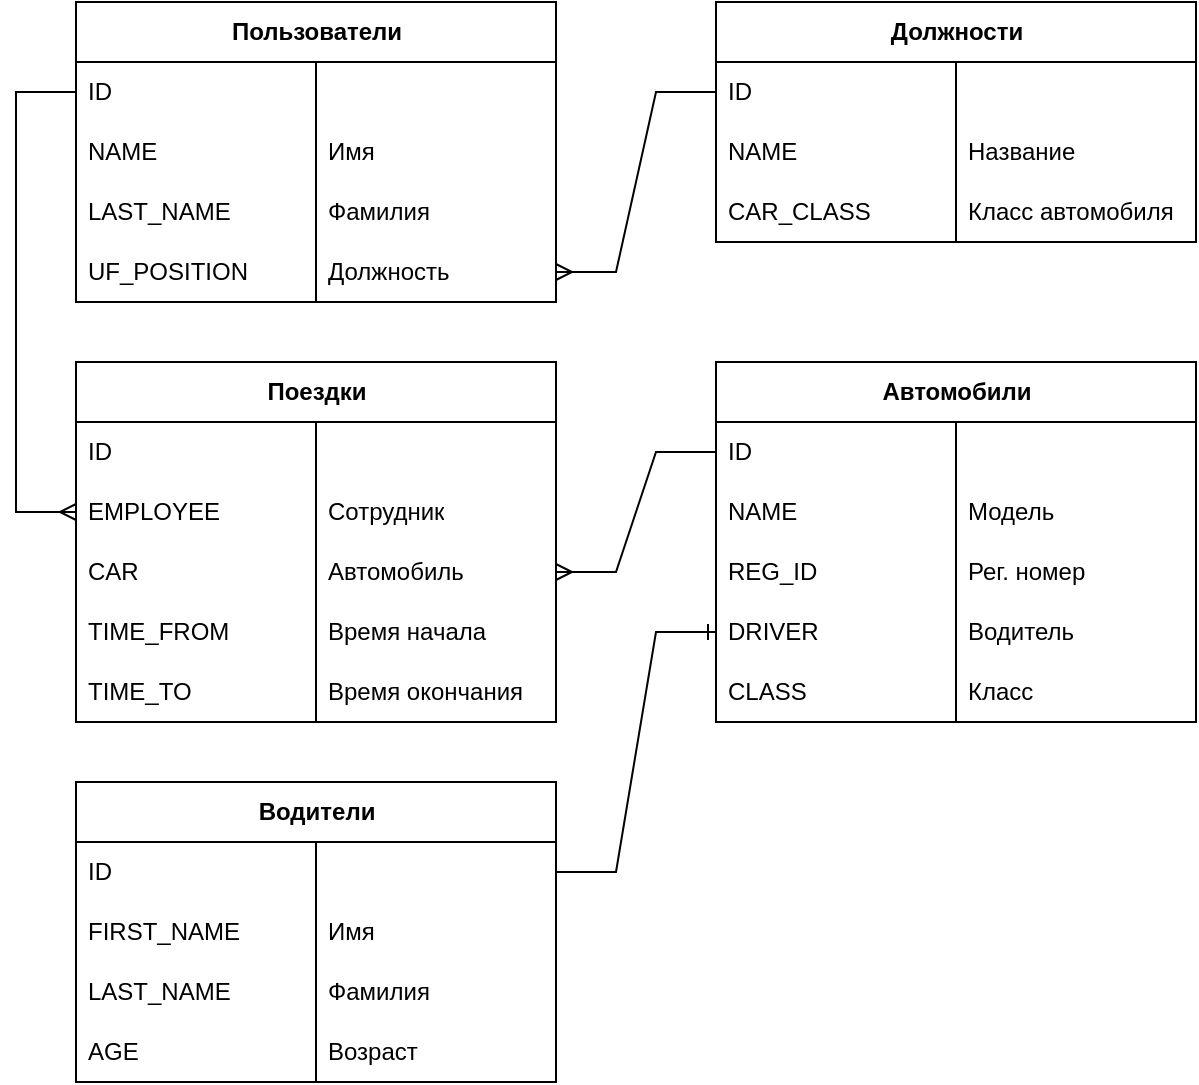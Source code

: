 <mxfile version="24.8.6">
  <diagram id="C5RBs43oDa-KdzZeNtuy" name="Page-1">
    <mxGraphModel dx="880" dy="447" grid="1" gridSize="10" guides="1" tooltips="1" connect="1" arrows="1" fold="1" page="1" pageScale="1" pageWidth="827" pageHeight="1169" math="0" shadow="0">
      <root>
        <mxCell id="WIyWlLk6GJQsqaUBKTNV-0" />
        <mxCell id="WIyWlLk6GJQsqaUBKTNV-1" parent="WIyWlLk6GJQsqaUBKTNV-0" />
        <mxCell id="cg3k74o7QOoz-_0S6fJX-32" value="" style="edgeStyle=entityRelationEdgeStyle;fontSize=12;html=1;endArrow=ERmany;rounded=0;exitX=0;exitY=0.5;exitDx=0;exitDy=0;entryX=1;entryY=0.5;entryDx=0;entryDy=0;" parent="WIyWlLk6GJQsqaUBKTNV-1" source="tlSmDiJBNasIJhdD1bSq-60" target="tlSmDiJBNasIJhdD1bSq-56" edge="1">
          <mxGeometry width="100" height="100" relative="1" as="geometry">
            <mxPoint x="440" y="650" as="sourcePoint" />
            <mxPoint x="450" y="720" as="targetPoint" />
          </mxGeometry>
        </mxCell>
        <mxCell id="cg3k74o7QOoz-_0S6fJX-40" value="" style="edgeStyle=entityRelationEdgeStyle;fontSize=12;html=1;endArrow=ERmany;rounded=0;exitX=0;exitY=0.5;exitDx=0;exitDy=0;entryX=1;entryY=0.5;entryDx=0;entryDy=0;" parent="WIyWlLk6GJQsqaUBKTNV-1" source="tlSmDiJBNasIJhdD1bSq-74" target="tlSmDiJBNasIJhdD1bSq-97" edge="1">
          <mxGeometry width="100" height="100" relative="1" as="geometry">
            <mxPoint x="500" y="390" as="sourcePoint" />
            <mxPoint x="410" y="465" as="targetPoint" />
          </mxGeometry>
        </mxCell>
        <mxCell id="cg3k74o7QOoz-_0S6fJX-44" value="" style="edgeStyle=orthogonalEdgeStyle;fontSize=12;html=1;endArrow=ERmany;rounded=0;jumpStyle=none;exitX=0;exitY=0.5;exitDx=0;exitDy=0;entryX=0;entryY=0.5;entryDx=0;entryDy=0;" parent="WIyWlLk6GJQsqaUBKTNV-1" source="tlSmDiJBNasIJhdD1bSq-30" target="tlSmDiJBNasIJhdD1bSq-94" edge="1">
          <mxGeometry width="100" height="100" relative="1" as="geometry">
            <mxPoint x="150" y="493" as="sourcePoint" />
            <mxPoint x="130" y="520" as="targetPoint" />
            <Array as="points">
              <mxPoint x="170" y="125" />
              <mxPoint x="170" y="335" />
            </Array>
          </mxGeometry>
        </mxCell>
        <mxCell id="tlSmDiJBNasIJhdD1bSq-26" value="Пользователи" style="shape=table;startSize=30;container=1;collapsible=1;childLayout=tableLayout;fixedRows=1;rowLines=0;fontStyle=1;align=center;resizeLast=1;html=1;" parent="WIyWlLk6GJQsqaUBKTNV-1" vertex="1">
          <mxGeometry x="200" y="80" width="240" height="150" as="geometry" />
        </mxCell>
        <mxCell id="tlSmDiJBNasIJhdD1bSq-30" value="" style="shape=tableRow;horizontal=0;startSize=0;swimlaneHead=0;swimlaneBody=0;fillColor=none;collapsible=0;dropTarget=0;points=[[0,0.5],[1,0.5]];portConstraint=eastwest;top=0;left=0;right=0;bottom=0;" parent="tlSmDiJBNasIJhdD1bSq-26" vertex="1">
          <mxGeometry y="30" width="240" height="30" as="geometry" />
        </mxCell>
        <mxCell id="tlSmDiJBNasIJhdD1bSq-31" value="ID" style="shape=partialRectangle;connectable=0;fillColor=none;top=0;left=0;bottom=0;right=0;editable=1;overflow=hidden;whiteSpace=wrap;html=1;align=left;spacingLeft=4;" parent="tlSmDiJBNasIJhdD1bSq-30" vertex="1">
          <mxGeometry width="120" height="30" as="geometry">
            <mxRectangle width="120" height="30" as="alternateBounds" />
          </mxGeometry>
        </mxCell>
        <mxCell id="tlSmDiJBNasIJhdD1bSq-32" value="" style="shape=partialRectangle;connectable=0;fillColor=none;top=0;left=0;bottom=0;right=0;align=left;spacingLeft=4;overflow=hidden;whiteSpace=wrap;html=1;" parent="tlSmDiJBNasIJhdD1bSq-30" vertex="1">
          <mxGeometry x="120" width="120" height="30" as="geometry">
            <mxRectangle width="120" height="30" as="alternateBounds" />
          </mxGeometry>
        </mxCell>
        <mxCell id="tlSmDiJBNasIJhdD1bSq-33" value="" style="shape=tableRow;horizontal=0;startSize=0;swimlaneHead=0;swimlaneBody=0;fillColor=none;collapsible=0;dropTarget=0;points=[[0,0.5],[1,0.5]];portConstraint=eastwest;top=0;left=0;right=0;bottom=0;" parent="tlSmDiJBNasIJhdD1bSq-26" vertex="1">
          <mxGeometry y="60" width="240" height="30" as="geometry" />
        </mxCell>
        <mxCell id="tlSmDiJBNasIJhdD1bSq-34" value="NAME" style="shape=partialRectangle;connectable=0;fillColor=none;top=0;left=0;bottom=0;right=0;editable=1;overflow=hidden;whiteSpace=wrap;html=1;align=left;spacingLeft=4;" parent="tlSmDiJBNasIJhdD1bSq-33" vertex="1">
          <mxGeometry width="120" height="30" as="geometry">
            <mxRectangle width="120" height="30" as="alternateBounds" />
          </mxGeometry>
        </mxCell>
        <mxCell id="tlSmDiJBNasIJhdD1bSq-35" value="Имя" style="shape=partialRectangle;connectable=0;fillColor=none;top=0;left=0;bottom=0;right=0;align=left;spacingLeft=4;overflow=hidden;whiteSpace=wrap;html=1;" parent="tlSmDiJBNasIJhdD1bSq-33" vertex="1">
          <mxGeometry x="120" width="120" height="30" as="geometry">
            <mxRectangle width="120" height="30" as="alternateBounds" />
          </mxGeometry>
        </mxCell>
        <mxCell id="tlSmDiJBNasIJhdD1bSq-36" value="" style="shape=tableRow;horizontal=0;startSize=0;swimlaneHead=0;swimlaneBody=0;fillColor=none;collapsible=0;dropTarget=0;points=[[0,0.5],[1,0.5]];portConstraint=eastwest;top=0;left=0;right=0;bottom=0;" parent="tlSmDiJBNasIJhdD1bSq-26" vertex="1">
          <mxGeometry y="90" width="240" height="30" as="geometry" />
        </mxCell>
        <mxCell id="tlSmDiJBNasIJhdD1bSq-37" value="LAST_NAME" style="shape=partialRectangle;connectable=0;fillColor=none;top=0;left=0;bottom=0;right=0;editable=1;overflow=hidden;whiteSpace=wrap;html=1;align=left;spacingLeft=4;" parent="tlSmDiJBNasIJhdD1bSq-36" vertex="1">
          <mxGeometry width="120" height="30" as="geometry">
            <mxRectangle width="120" height="30" as="alternateBounds" />
          </mxGeometry>
        </mxCell>
        <mxCell id="tlSmDiJBNasIJhdD1bSq-38" value="Фамилия" style="shape=partialRectangle;connectable=0;fillColor=none;top=0;left=0;bottom=0;right=0;align=left;spacingLeft=4;overflow=hidden;whiteSpace=wrap;html=1;" parent="tlSmDiJBNasIJhdD1bSq-36" vertex="1">
          <mxGeometry x="120" width="120" height="30" as="geometry">
            <mxRectangle width="120" height="30" as="alternateBounds" />
          </mxGeometry>
        </mxCell>
        <mxCell id="tlSmDiJBNasIJhdD1bSq-56" value="" style="shape=tableRow;horizontal=0;startSize=0;swimlaneHead=0;swimlaneBody=0;fillColor=none;collapsible=0;dropTarget=0;points=[[0,0.5],[1,0.5]];portConstraint=eastwest;top=0;left=0;right=0;bottom=0;" parent="tlSmDiJBNasIJhdD1bSq-26" vertex="1">
          <mxGeometry y="120" width="240" height="30" as="geometry" />
        </mxCell>
        <mxCell id="tlSmDiJBNasIJhdD1bSq-57" value="UF_POSITION" style="shape=partialRectangle;connectable=0;fillColor=none;top=0;left=0;bottom=0;right=0;fontStyle=0;overflow=hidden;whiteSpace=wrap;html=1;align=left;spacingLeft=4;" parent="tlSmDiJBNasIJhdD1bSq-56" vertex="1">
          <mxGeometry width="120" height="30" as="geometry">
            <mxRectangle width="120" height="30" as="alternateBounds" />
          </mxGeometry>
        </mxCell>
        <mxCell id="tlSmDiJBNasIJhdD1bSq-58" value="Должность" style="shape=partialRectangle;connectable=0;fillColor=none;top=0;left=0;bottom=0;right=0;align=left;spacingLeft=4;fontStyle=0;overflow=hidden;whiteSpace=wrap;html=1;" parent="tlSmDiJBNasIJhdD1bSq-56" vertex="1">
          <mxGeometry x="120" width="120" height="30" as="geometry">
            <mxRectangle width="120" height="30" as="alternateBounds" />
          </mxGeometry>
        </mxCell>
        <mxCell id="tlSmDiJBNasIJhdD1bSq-59" value="Должности" style="shape=table;startSize=30;container=1;collapsible=1;childLayout=tableLayout;fixedRows=1;rowLines=0;fontStyle=1;align=center;resizeLast=1;html=1;" parent="WIyWlLk6GJQsqaUBKTNV-1" vertex="1">
          <mxGeometry x="520" y="80" width="240" height="120" as="geometry" />
        </mxCell>
        <mxCell id="tlSmDiJBNasIJhdD1bSq-60" value="" style="shape=tableRow;horizontal=0;startSize=0;swimlaneHead=0;swimlaneBody=0;fillColor=none;collapsible=0;dropTarget=0;points=[[0,0.5],[1,0.5]];portConstraint=eastwest;top=0;left=0;right=0;bottom=0;" parent="tlSmDiJBNasIJhdD1bSq-59" vertex="1">
          <mxGeometry y="30" width="240" height="30" as="geometry" />
        </mxCell>
        <mxCell id="tlSmDiJBNasIJhdD1bSq-61" value="ID" style="shape=partialRectangle;connectable=0;fillColor=none;top=0;left=0;bottom=0;right=0;editable=1;overflow=hidden;whiteSpace=wrap;html=1;align=left;spacingLeft=4;" parent="tlSmDiJBNasIJhdD1bSq-60" vertex="1">
          <mxGeometry width="120" height="30" as="geometry">
            <mxRectangle width="120" height="30" as="alternateBounds" />
          </mxGeometry>
        </mxCell>
        <mxCell id="tlSmDiJBNasIJhdD1bSq-62" value="" style="shape=partialRectangle;connectable=0;fillColor=none;top=0;left=0;bottom=0;right=0;align=left;spacingLeft=4;overflow=hidden;whiteSpace=wrap;html=1;" parent="tlSmDiJBNasIJhdD1bSq-60" vertex="1">
          <mxGeometry x="120" width="120" height="30" as="geometry">
            <mxRectangle width="120" height="30" as="alternateBounds" />
          </mxGeometry>
        </mxCell>
        <mxCell id="tlSmDiJBNasIJhdD1bSq-63" value="" style="shape=tableRow;horizontal=0;startSize=0;swimlaneHead=0;swimlaneBody=0;fillColor=none;collapsible=0;dropTarget=0;points=[[0,0.5],[1,0.5]];portConstraint=eastwest;top=0;left=0;right=0;bottom=0;" parent="tlSmDiJBNasIJhdD1bSq-59" vertex="1">
          <mxGeometry y="60" width="240" height="30" as="geometry" />
        </mxCell>
        <mxCell id="tlSmDiJBNasIJhdD1bSq-64" value="NAME" style="shape=partialRectangle;connectable=0;fillColor=none;top=0;left=0;bottom=0;right=0;editable=1;overflow=hidden;whiteSpace=wrap;html=1;align=left;spacingLeft=4;" parent="tlSmDiJBNasIJhdD1bSq-63" vertex="1">
          <mxGeometry width="120" height="30" as="geometry">
            <mxRectangle width="120" height="30" as="alternateBounds" />
          </mxGeometry>
        </mxCell>
        <mxCell id="tlSmDiJBNasIJhdD1bSq-65" value="Название" style="shape=partialRectangle;connectable=0;fillColor=none;top=0;left=0;bottom=0;right=0;align=left;spacingLeft=4;overflow=hidden;whiteSpace=wrap;html=1;" parent="tlSmDiJBNasIJhdD1bSq-63" vertex="1">
          <mxGeometry x="120" width="120" height="30" as="geometry">
            <mxRectangle width="120" height="30" as="alternateBounds" />
          </mxGeometry>
        </mxCell>
        <mxCell id="tlSmDiJBNasIJhdD1bSq-66" value="" style="shape=tableRow;horizontal=0;startSize=0;swimlaneHead=0;swimlaneBody=0;fillColor=none;collapsible=0;dropTarget=0;points=[[0,0.5],[1,0.5]];portConstraint=eastwest;top=0;left=0;right=0;bottom=0;" parent="tlSmDiJBNasIJhdD1bSq-59" vertex="1">
          <mxGeometry y="90" width="240" height="30" as="geometry" />
        </mxCell>
        <mxCell id="tlSmDiJBNasIJhdD1bSq-67" value="CAR_CLASS" style="shape=partialRectangle;connectable=0;fillColor=none;top=0;left=0;bottom=0;right=0;editable=1;overflow=hidden;whiteSpace=wrap;html=1;align=left;spacingLeft=4;" parent="tlSmDiJBNasIJhdD1bSq-66" vertex="1">
          <mxGeometry width="120" height="30" as="geometry">
            <mxRectangle width="120" height="30" as="alternateBounds" />
          </mxGeometry>
        </mxCell>
        <mxCell id="tlSmDiJBNasIJhdD1bSq-68" value="Класс автомобиля" style="shape=partialRectangle;connectable=0;fillColor=none;top=0;left=0;bottom=0;right=0;align=left;spacingLeft=4;overflow=hidden;whiteSpace=wrap;html=1;" parent="tlSmDiJBNasIJhdD1bSq-66" vertex="1">
          <mxGeometry x="120" width="120" height="30" as="geometry">
            <mxRectangle width="120" height="30" as="alternateBounds" />
          </mxGeometry>
        </mxCell>
        <mxCell id="tlSmDiJBNasIJhdD1bSq-73" value="&lt;div&gt;Автомобили&lt;/div&gt;" style="shape=table;startSize=30;container=1;collapsible=1;childLayout=tableLayout;fixedRows=1;rowLines=0;fontStyle=1;align=center;resizeLast=1;html=1;" parent="WIyWlLk6GJQsqaUBKTNV-1" vertex="1">
          <mxGeometry x="520" y="260" width="240" height="180" as="geometry" />
        </mxCell>
        <mxCell id="tlSmDiJBNasIJhdD1bSq-74" value="" style="shape=tableRow;horizontal=0;startSize=0;swimlaneHead=0;swimlaneBody=0;fillColor=none;collapsible=0;dropTarget=0;points=[[0,0.5],[1,0.5]];portConstraint=eastwest;top=0;left=0;right=0;bottom=0;" parent="tlSmDiJBNasIJhdD1bSq-73" vertex="1">
          <mxGeometry y="30" width="240" height="30" as="geometry" />
        </mxCell>
        <mxCell id="tlSmDiJBNasIJhdD1bSq-75" value="ID" style="shape=partialRectangle;connectable=0;fillColor=none;top=0;left=0;bottom=0;right=0;editable=1;overflow=hidden;whiteSpace=wrap;html=1;align=left;spacingLeft=4;" parent="tlSmDiJBNasIJhdD1bSq-74" vertex="1">
          <mxGeometry width="120" height="30" as="geometry">
            <mxRectangle width="120" height="30" as="alternateBounds" />
          </mxGeometry>
        </mxCell>
        <mxCell id="tlSmDiJBNasIJhdD1bSq-76" value="" style="shape=partialRectangle;connectable=0;fillColor=none;top=0;left=0;bottom=0;right=0;align=left;spacingLeft=4;overflow=hidden;whiteSpace=wrap;html=1;" parent="tlSmDiJBNasIJhdD1bSq-74" vertex="1">
          <mxGeometry x="120" width="120" height="30" as="geometry">
            <mxRectangle width="120" height="30" as="alternateBounds" />
          </mxGeometry>
        </mxCell>
        <mxCell id="tlSmDiJBNasIJhdD1bSq-77" value="" style="shape=tableRow;horizontal=0;startSize=0;swimlaneHead=0;swimlaneBody=0;fillColor=none;collapsible=0;dropTarget=0;points=[[0,0.5],[1,0.5]];portConstraint=eastwest;top=0;left=0;right=0;bottom=0;" parent="tlSmDiJBNasIJhdD1bSq-73" vertex="1">
          <mxGeometry y="60" width="240" height="30" as="geometry" />
        </mxCell>
        <mxCell id="tlSmDiJBNasIJhdD1bSq-78" value="NAME" style="shape=partialRectangle;connectable=0;fillColor=none;top=0;left=0;bottom=0;right=0;editable=1;overflow=hidden;whiteSpace=wrap;html=1;align=left;spacingLeft=4;" parent="tlSmDiJBNasIJhdD1bSq-77" vertex="1">
          <mxGeometry width="120" height="30" as="geometry">
            <mxRectangle width="120" height="30" as="alternateBounds" />
          </mxGeometry>
        </mxCell>
        <mxCell id="tlSmDiJBNasIJhdD1bSq-79" value="Модель" style="shape=partialRectangle;connectable=0;fillColor=none;top=0;left=0;bottom=0;right=0;align=left;spacingLeft=4;overflow=hidden;whiteSpace=wrap;html=1;" parent="tlSmDiJBNasIJhdD1bSq-77" vertex="1">
          <mxGeometry x="120" width="120" height="30" as="geometry">
            <mxRectangle width="120" height="30" as="alternateBounds" />
          </mxGeometry>
        </mxCell>
        <mxCell id="tlSmDiJBNasIJhdD1bSq-80" value="" style="shape=tableRow;horizontal=0;startSize=0;swimlaneHead=0;swimlaneBody=0;fillColor=none;collapsible=0;dropTarget=0;points=[[0,0.5],[1,0.5]];portConstraint=eastwest;top=0;left=0;right=0;bottom=0;" parent="tlSmDiJBNasIJhdD1bSq-73" vertex="1">
          <mxGeometry y="90" width="240" height="30" as="geometry" />
        </mxCell>
        <mxCell id="tlSmDiJBNasIJhdD1bSq-81" value="REG_ID" style="shape=partialRectangle;connectable=0;fillColor=none;top=0;left=0;bottom=0;right=0;editable=1;overflow=hidden;whiteSpace=wrap;html=1;align=left;spacingLeft=4;" parent="tlSmDiJBNasIJhdD1bSq-80" vertex="1">
          <mxGeometry width="120" height="30" as="geometry">
            <mxRectangle width="120" height="30" as="alternateBounds" />
          </mxGeometry>
        </mxCell>
        <mxCell id="tlSmDiJBNasIJhdD1bSq-82" value="Рег. номер" style="shape=partialRectangle;connectable=0;fillColor=none;top=0;left=0;bottom=0;right=0;align=left;spacingLeft=4;overflow=hidden;whiteSpace=wrap;html=1;" parent="tlSmDiJBNasIJhdD1bSq-80" vertex="1">
          <mxGeometry x="120" width="120" height="30" as="geometry">
            <mxRectangle width="120" height="30" as="alternateBounds" />
          </mxGeometry>
        </mxCell>
        <mxCell id="tlSmDiJBNasIJhdD1bSq-84" value="" style="shape=tableRow;horizontal=0;startSize=0;swimlaneHead=0;swimlaneBody=0;fillColor=none;collapsible=0;dropTarget=0;points=[[0,0.5],[1,0.5]];portConstraint=eastwest;top=0;left=0;right=0;bottom=0;" parent="tlSmDiJBNasIJhdD1bSq-73" vertex="1">
          <mxGeometry y="120" width="240" height="30" as="geometry" />
        </mxCell>
        <mxCell id="tlSmDiJBNasIJhdD1bSq-85" value="DRIVER" style="shape=partialRectangle;connectable=0;fillColor=none;top=0;left=0;bottom=0;right=0;fontStyle=0;overflow=hidden;whiteSpace=wrap;html=1;align=left;spacingLeft=4;" parent="tlSmDiJBNasIJhdD1bSq-84" vertex="1">
          <mxGeometry width="120" height="30" as="geometry">
            <mxRectangle width="120" height="30" as="alternateBounds" />
          </mxGeometry>
        </mxCell>
        <mxCell id="tlSmDiJBNasIJhdD1bSq-86" value="Водитель" style="shape=partialRectangle;connectable=0;fillColor=none;top=0;left=0;bottom=0;right=0;align=left;spacingLeft=4;fontStyle=0;overflow=hidden;whiteSpace=wrap;html=1;" parent="tlSmDiJBNasIJhdD1bSq-84" vertex="1">
          <mxGeometry x="120" width="120" height="30" as="geometry">
            <mxRectangle width="120" height="30" as="alternateBounds" />
          </mxGeometry>
        </mxCell>
        <mxCell id="tlSmDiJBNasIJhdD1bSq-87" value="" style="shape=tableRow;horizontal=0;startSize=0;swimlaneHead=0;swimlaneBody=0;fillColor=none;collapsible=0;dropTarget=0;points=[[0,0.5],[1,0.5]];portConstraint=eastwest;top=0;left=0;right=0;bottom=0;" parent="tlSmDiJBNasIJhdD1bSq-73" vertex="1">
          <mxGeometry y="150" width="240" height="30" as="geometry" />
        </mxCell>
        <mxCell id="tlSmDiJBNasIJhdD1bSq-88" value="CLASS" style="shape=partialRectangle;connectable=0;fillColor=none;top=0;left=0;bottom=0;right=0;fontStyle=0;overflow=hidden;whiteSpace=wrap;html=1;align=left;spacingLeft=4;" parent="tlSmDiJBNasIJhdD1bSq-87" vertex="1">
          <mxGeometry width="120" height="30" as="geometry">
            <mxRectangle width="120" height="30" as="alternateBounds" />
          </mxGeometry>
        </mxCell>
        <mxCell id="tlSmDiJBNasIJhdD1bSq-89" value="Класс" style="shape=partialRectangle;connectable=0;fillColor=none;top=0;left=0;bottom=0;right=0;align=left;spacingLeft=4;fontStyle=0;overflow=hidden;whiteSpace=wrap;html=1;" parent="tlSmDiJBNasIJhdD1bSq-87" vertex="1">
          <mxGeometry x="120" width="120" height="30" as="geometry">
            <mxRectangle width="120" height="30" as="alternateBounds" />
          </mxGeometry>
        </mxCell>
        <mxCell id="tlSmDiJBNasIJhdD1bSq-90" value="Поездки" style="shape=table;startSize=30;container=1;collapsible=1;childLayout=tableLayout;fixedRows=1;rowLines=0;fontStyle=1;align=center;resizeLast=1;html=1;" parent="WIyWlLk6GJQsqaUBKTNV-1" vertex="1">
          <mxGeometry x="200" y="260" width="240" height="180" as="geometry" />
        </mxCell>
        <mxCell id="tlSmDiJBNasIJhdD1bSq-91" value="" style="shape=tableRow;horizontal=0;startSize=0;swimlaneHead=0;swimlaneBody=0;fillColor=none;collapsible=0;dropTarget=0;points=[[0,0.5],[1,0.5]];portConstraint=eastwest;top=0;left=0;right=0;bottom=0;" parent="tlSmDiJBNasIJhdD1bSq-90" vertex="1">
          <mxGeometry y="30" width="240" height="30" as="geometry" />
        </mxCell>
        <mxCell id="tlSmDiJBNasIJhdD1bSq-92" value="ID" style="shape=partialRectangle;connectable=0;fillColor=none;top=0;left=0;bottom=0;right=0;editable=1;overflow=hidden;whiteSpace=wrap;html=1;align=left;spacingLeft=4;" parent="tlSmDiJBNasIJhdD1bSq-91" vertex="1">
          <mxGeometry width="120" height="30" as="geometry">
            <mxRectangle width="120" height="30" as="alternateBounds" />
          </mxGeometry>
        </mxCell>
        <mxCell id="tlSmDiJBNasIJhdD1bSq-93" value="" style="shape=partialRectangle;connectable=0;fillColor=none;top=0;left=0;bottom=0;right=0;align=left;spacingLeft=4;overflow=hidden;whiteSpace=wrap;html=1;" parent="tlSmDiJBNasIJhdD1bSq-91" vertex="1">
          <mxGeometry x="120" width="120" height="30" as="geometry">
            <mxRectangle width="120" height="30" as="alternateBounds" />
          </mxGeometry>
        </mxCell>
        <mxCell id="tlSmDiJBNasIJhdD1bSq-94" value="" style="shape=tableRow;horizontal=0;startSize=0;swimlaneHead=0;swimlaneBody=0;fillColor=none;collapsible=0;dropTarget=0;points=[[0,0.5],[1,0.5]];portConstraint=eastwest;top=0;left=0;right=0;bottom=0;" parent="tlSmDiJBNasIJhdD1bSq-90" vertex="1">
          <mxGeometry y="60" width="240" height="30" as="geometry" />
        </mxCell>
        <mxCell id="tlSmDiJBNasIJhdD1bSq-95" value="EMPLOYEE" style="shape=partialRectangle;connectable=0;fillColor=none;top=0;left=0;bottom=0;right=0;editable=1;overflow=hidden;whiteSpace=wrap;html=1;align=left;spacingLeft=4;" parent="tlSmDiJBNasIJhdD1bSq-94" vertex="1">
          <mxGeometry width="120" height="30" as="geometry">
            <mxRectangle width="120" height="30" as="alternateBounds" />
          </mxGeometry>
        </mxCell>
        <mxCell id="tlSmDiJBNasIJhdD1bSq-96" value="Сотрудник" style="shape=partialRectangle;connectable=0;fillColor=none;top=0;left=0;bottom=0;right=0;align=left;spacingLeft=4;overflow=hidden;whiteSpace=wrap;html=1;" parent="tlSmDiJBNasIJhdD1bSq-94" vertex="1">
          <mxGeometry x="120" width="120" height="30" as="geometry">
            <mxRectangle width="120" height="30" as="alternateBounds" />
          </mxGeometry>
        </mxCell>
        <mxCell id="tlSmDiJBNasIJhdD1bSq-97" value="" style="shape=tableRow;horizontal=0;startSize=0;swimlaneHead=0;swimlaneBody=0;fillColor=none;collapsible=0;dropTarget=0;points=[[0,0.5],[1,0.5]];portConstraint=eastwest;top=0;left=0;right=0;bottom=0;" parent="tlSmDiJBNasIJhdD1bSq-90" vertex="1">
          <mxGeometry y="90" width="240" height="30" as="geometry" />
        </mxCell>
        <mxCell id="tlSmDiJBNasIJhdD1bSq-98" value="CAR" style="shape=partialRectangle;connectable=0;fillColor=none;top=0;left=0;bottom=0;right=0;editable=1;overflow=hidden;whiteSpace=wrap;html=1;align=left;spacingLeft=4;" parent="tlSmDiJBNasIJhdD1bSq-97" vertex="1">
          <mxGeometry width="120" height="30" as="geometry">
            <mxRectangle width="120" height="30" as="alternateBounds" />
          </mxGeometry>
        </mxCell>
        <mxCell id="tlSmDiJBNasIJhdD1bSq-99" value="Автомобиль" style="shape=partialRectangle;connectable=0;fillColor=none;top=0;left=0;bottom=0;right=0;align=left;spacingLeft=4;overflow=hidden;whiteSpace=wrap;html=1;" parent="tlSmDiJBNasIJhdD1bSq-97" vertex="1">
          <mxGeometry x="120" width="120" height="30" as="geometry">
            <mxRectangle width="120" height="30" as="alternateBounds" />
          </mxGeometry>
        </mxCell>
        <mxCell id="tlSmDiJBNasIJhdD1bSq-100" value="" style="shape=tableRow;horizontal=0;startSize=0;swimlaneHead=0;swimlaneBody=0;fillColor=none;collapsible=0;dropTarget=0;points=[[0,0.5],[1,0.5]];portConstraint=eastwest;top=0;left=0;right=0;bottom=0;" parent="tlSmDiJBNasIJhdD1bSq-90" vertex="1">
          <mxGeometry y="120" width="240" height="30" as="geometry" />
        </mxCell>
        <mxCell id="tlSmDiJBNasIJhdD1bSq-101" value="TIME_FROM" style="shape=partialRectangle;connectable=0;fillColor=none;top=0;left=0;bottom=0;right=0;fontStyle=0;overflow=hidden;whiteSpace=wrap;html=1;align=left;spacingLeft=4;" parent="tlSmDiJBNasIJhdD1bSq-100" vertex="1">
          <mxGeometry width="120" height="30" as="geometry">
            <mxRectangle width="120" height="30" as="alternateBounds" />
          </mxGeometry>
        </mxCell>
        <mxCell id="tlSmDiJBNasIJhdD1bSq-102" value="Время начала" style="shape=partialRectangle;connectable=0;fillColor=none;top=0;left=0;bottom=0;right=0;align=left;spacingLeft=4;fontStyle=0;overflow=hidden;whiteSpace=wrap;html=1;" parent="tlSmDiJBNasIJhdD1bSq-100" vertex="1">
          <mxGeometry x="120" width="120" height="30" as="geometry">
            <mxRectangle width="120" height="30" as="alternateBounds" />
          </mxGeometry>
        </mxCell>
        <mxCell id="tlSmDiJBNasIJhdD1bSq-103" value="" style="shape=tableRow;horizontal=0;startSize=0;swimlaneHead=0;swimlaneBody=0;fillColor=none;collapsible=0;dropTarget=0;points=[[0,0.5],[1,0.5]];portConstraint=eastwest;top=0;left=0;right=0;bottom=0;" parent="tlSmDiJBNasIJhdD1bSq-90" vertex="1">
          <mxGeometry y="150" width="240" height="30" as="geometry" />
        </mxCell>
        <mxCell id="tlSmDiJBNasIJhdD1bSq-104" value="TIME_TO" style="shape=partialRectangle;connectable=0;fillColor=none;top=0;left=0;bottom=0;right=0;fontStyle=0;overflow=hidden;whiteSpace=wrap;html=1;align=left;spacingLeft=4;" parent="tlSmDiJBNasIJhdD1bSq-103" vertex="1">
          <mxGeometry width="120" height="30" as="geometry">
            <mxRectangle width="120" height="30" as="alternateBounds" />
          </mxGeometry>
        </mxCell>
        <mxCell id="tlSmDiJBNasIJhdD1bSq-105" value="Время окончания" style="shape=partialRectangle;connectable=0;fillColor=none;top=0;left=0;bottom=0;right=0;align=left;spacingLeft=4;fontStyle=0;overflow=hidden;whiteSpace=wrap;html=1;" parent="tlSmDiJBNasIJhdD1bSq-103" vertex="1">
          <mxGeometry x="120" width="120" height="30" as="geometry">
            <mxRectangle width="120" height="30" as="alternateBounds" />
          </mxGeometry>
        </mxCell>
        <mxCell id="tlSmDiJBNasIJhdD1bSq-107" value="Водители" style="shape=table;startSize=30;container=1;collapsible=1;childLayout=tableLayout;fixedRows=1;rowLines=0;fontStyle=1;align=center;resizeLast=1;html=1;" parent="WIyWlLk6GJQsqaUBKTNV-1" vertex="1">
          <mxGeometry x="200" y="470" width="240" height="150" as="geometry" />
        </mxCell>
        <mxCell id="tlSmDiJBNasIJhdD1bSq-108" value="" style="shape=tableRow;horizontal=0;startSize=0;swimlaneHead=0;swimlaneBody=0;fillColor=none;collapsible=0;dropTarget=0;points=[[0,0.5],[1,0.5]];portConstraint=eastwest;top=0;left=0;right=0;bottom=0;" parent="tlSmDiJBNasIJhdD1bSq-107" vertex="1">
          <mxGeometry y="30" width="240" height="30" as="geometry" />
        </mxCell>
        <mxCell id="tlSmDiJBNasIJhdD1bSq-109" value="ID" style="shape=partialRectangle;connectable=0;fillColor=none;top=0;left=0;bottom=0;right=0;editable=1;overflow=hidden;whiteSpace=wrap;html=1;align=left;spacingLeft=4;" parent="tlSmDiJBNasIJhdD1bSq-108" vertex="1">
          <mxGeometry width="120" height="30" as="geometry">
            <mxRectangle width="120" height="30" as="alternateBounds" />
          </mxGeometry>
        </mxCell>
        <mxCell id="tlSmDiJBNasIJhdD1bSq-110" value="" style="shape=partialRectangle;connectable=0;fillColor=none;top=0;left=0;bottom=0;right=0;align=left;spacingLeft=4;overflow=hidden;whiteSpace=wrap;html=1;" parent="tlSmDiJBNasIJhdD1bSq-108" vertex="1">
          <mxGeometry x="120" width="120" height="30" as="geometry">
            <mxRectangle width="120" height="30" as="alternateBounds" />
          </mxGeometry>
        </mxCell>
        <mxCell id="tlSmDiJBNasIJhdD1bSq-111" value="" style="shape=tableRow;horizontal=0;startSize=0;swimlaneHead=0;swimlaneBody=0;fillColor=none;collapsible=0;dropTarget=0;points=[[0,0.5],[1,0.5]];portConstraint=eastwest;top=0;left=0;right=0;bottom=0;" parent="tlSmDiJBNasIJhdD1bSq-107" vertex="1">
          <mxGeometry y="60" width="240" height="30" as="geometry" />
        </mxCell>
        <mxCell id="tlSmDiJBNasIJhdD1bSq-112" value="FIRST_NAME" style="shape=partialRectangle;connectable=0;fillColor=none;top=0;left=0;bottom=0;right=0;editable=1;overflow=hidden;whiteSpace=wrap;html=1;align=left;spacingLeft=4;" parent="tlSmDiJBNasIJhdD1bSq-111" vertex="1">
          <mxGeometry width="120" height="30" as="geometry">
            <mxRectangle width="120" height="30" as="alternateBounds" />
          </mxGeometry>
        </mxCell>
        <mxCell id="tlSmDiJBNasIJhdD1bSq-113" value="Имя" style="shape=partialRectangle;connectable=0;fillColor=none;top=0;left=0;bottom=0;right=0;align=left;spacingLeft=4;overflow=hidden;whiteSpace=wrap;html=1;" parent="tlSmDiJBNasIJhdD1bSq-111" vertex="1">
          <mxGeometry x="120" width="120" height="30" as="geometry">
            <mxRectangle width="120" height="30" as="alternateBounds" />
          </mxGeometry>
        </mxCell>
        <mxCell id="tlSmDiJBNasIJhdD1bSq-114" value="" style="shape=tableRow;horizontal=0;startSize=0;swimlaneHead=0;swimlaneBody=0;fillColor=none;collapsible=0;dropTarget=0;points=[[0,0.5],[1,0.5]];portConstraint=eastwest;top=0;left=0;right=0;bottom=0;" parent="tlSmDiJBNasIJhdD1bSq-107" vertex="1">
          <mxGeometry y="90" width="240" height="30" as="geometry" />
        </mxCell>
        <mxCell id="tlSmDiJBNasIJhdD1bSq-115" value="LAST_NAME" style="shape=partialRectangle;connectable=0;fillColor=none;top=0;left=0;bottom=0;right=0;editable=1;overflow=hidden;whiteSpace=wrap;html=1;align=left;spacingLeft=4;" parent="tlSmDiJBNasIJhdD1bSq-114" vertex="1">
          <mxGeometry width="120" height="30" as="geometry">
            <mxRectangle width="120" height="30" as="alternateBounds" />
          </mxGeometry>
        </mxCell>
        <mxCell id="tlSmDiJBNasIJhdD1bSq-116" value="Фамилия" style="shape=partialRectangle;connectable=0;fillColor=none;top=0;left=0;bottom=0;right=0;align=left;spacingLeft=4;overflow=hidden;whiteSpace=wrap;html=1;" parent="tlSmDiJBNasIJhdD1bSq-114" vertex="1">
          <mxGeometry x="120" width="120" height="30" as="geometry">
            <mxRectangle width="120" height="30" as="alternateBounds" />
          </mxGeometry>
        </mxCell>
        <mxCell id="tlSmDiJBNasIJhdD1bSq-117" value="" style="shape=tableRow;horizontal=0;startSize=0;swimlaneHead=0;swimlaneBody=0;fillColor=none;collapsible=0;dropTarget=0;points=[[0,0.5],[1,0.5]];portConstraint=eastwest;top=0;left=0;right=0;bottom=0;" parent="tlSmDiJBNasIJhdD1bSq-107" vertex="1">
          <mxGeometry y="120" width="240" height="30" as="geometry" />
        </mxCell>
        <mxCell id="tlSmDiJBNasIJhdD1bSq-118" value="AGE" style="shape=partialRectangle;connectable=0;fillColor=none;top=0;left=0;bottom=0;right=0;fontStyle=0;overflow=hidden;whiteSpace=wrap;html=1;align=left;spacingLeft=4;" parent="tlSmDiJBNasIJhdD1bSq-117" vertex="1">
          <mxGeometry width="120" height="30" as="geometry">
            <mxRectangle width="120" height="30" as="alternateBounds" />
          </mxGeometry>
        </mxCell>
        <mxCell id="tlSmDiJBNasIJhdD1bSq-119" value="Возраст" style="shape=partialRectangle;connectable=0;fillColor=none;top=0;left=0;bottom=0;right=0;align=left;spacingLeft=4;fontStyle=0;overflow=hidden;whiteSpace=wrap;html=1;" parent="tlSmDiJBNasIJhdD1bSq-117" vertex="1">
          <mxGeometry x="120" width="120" height="30" as="geometry">
            <mxRectangle width="120" height="30" as="alternateBounds" />
          </mxGeometry>
        </mxCell>
        <mxCell id="tlSmDiJBNasIJhdD1bSq-125" value="" style="edgeStyle=entityRelationEdgeStyle;fontSize=12;html=1;endArrow=ERone;endFill=1;rounded=0;entryX=0;entryY=0.5;entryDx=0;entryDy=0;exitX=1;exitY=0.5;exitDx=0;exitDy=0;" parent="WIyWlLk6GJQsqaUBKTNV-1" source="tlSmDiJBNasIJhdD1bSq-108" target="tlSmDiJBNasIJhdD1bSq-84" edge="1">
          <mxGeometry width="100" height="100" relative="1" as="geometry">
            <mxPoint x="490" y="610" as="sourcePoint" />
            <mxPoint x="590" y="510" as="targetPoint" />
          </mxGeometry>
        </mxCell>
      </root>
    </mxGraphModel>
  </diagram>
</mxfile>
